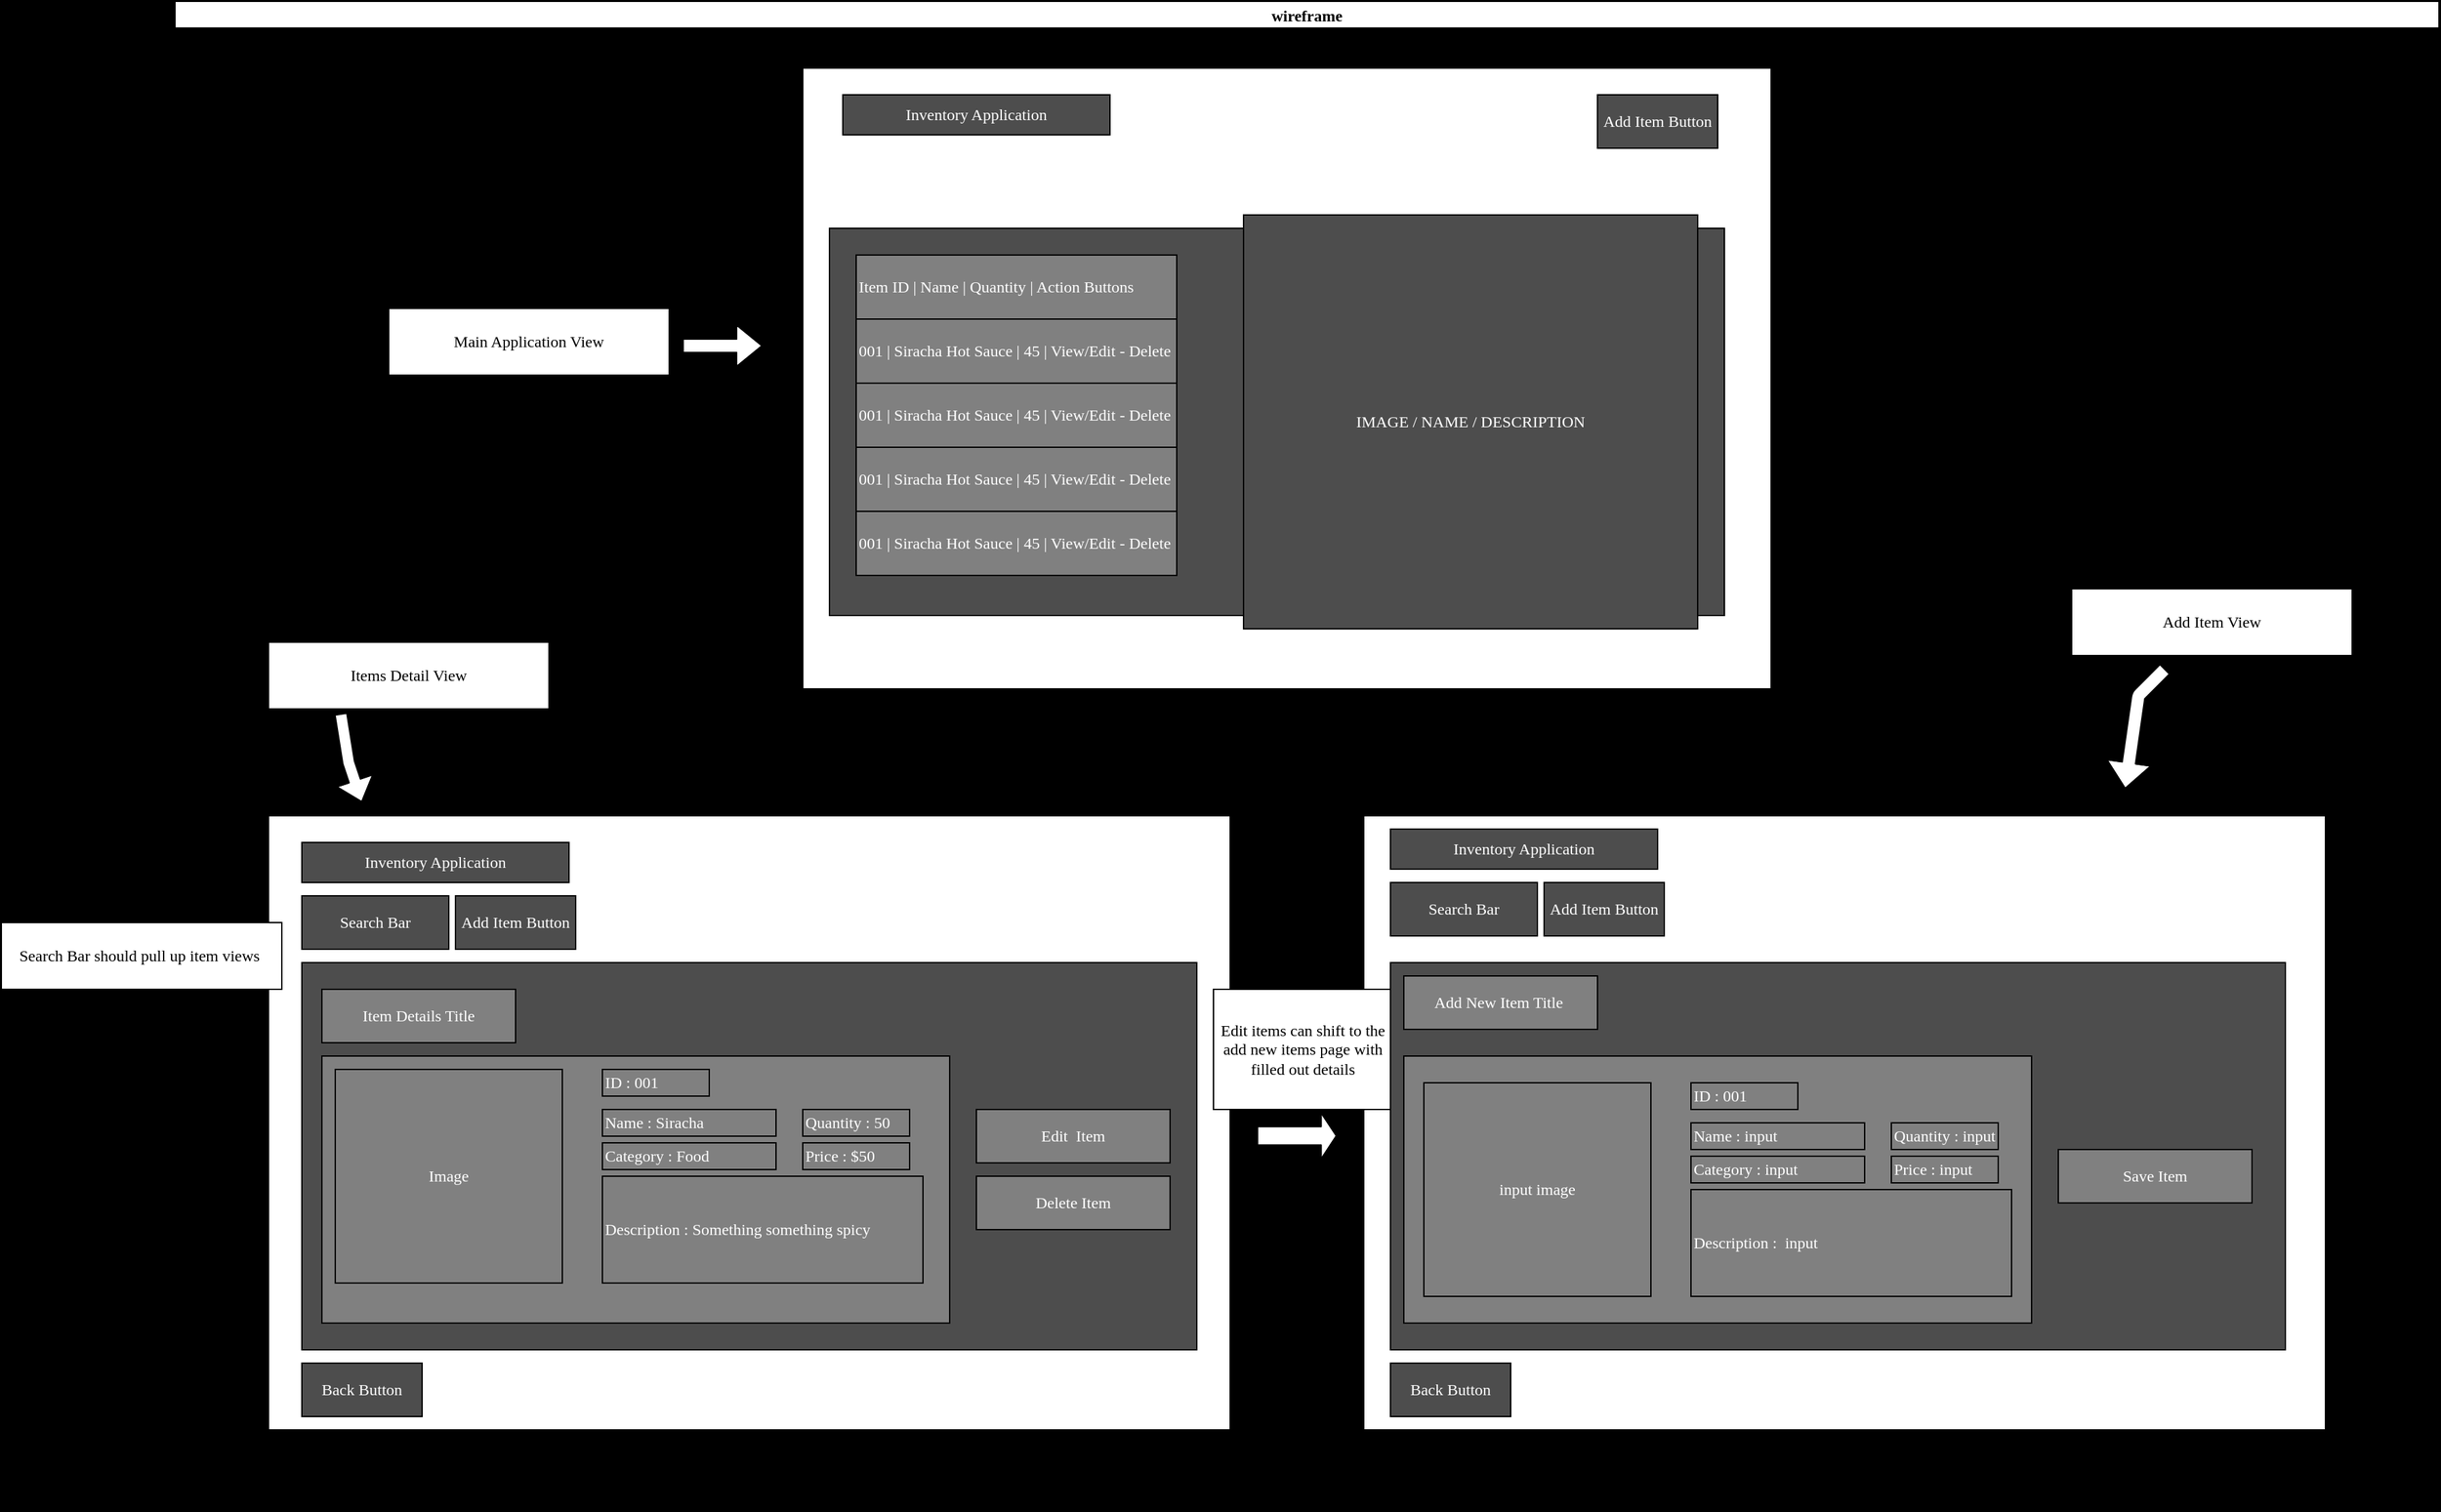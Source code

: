 <mxfile>
    <diagram id="Bw6o0LyGh3bSBO_NjMBy" name="Page-1">
        <mxGraphModel dx="3113" dy="2208" grid="1" gridSize="10" guides="1" tooltips="1" connect="1" arrows="1" fold="1" page="1" pageScale="1" pageWidth="1100" pageHeight="850" background="#000000" math="0" shadow="0">
            <root>
                <mxCell id="0"/>
                <mxCell id="1" parent="0"/>
                <mxCell id="11" value="wireframe" style="swimlane;startSize=20;horizontal=1;containerType=tree;newEdgeStyle={&quot;edgeStyle&quot;:&quot;elbowEdgeStyle&quot;,&quot;startArrow&quot;:&quot;none&quot;,&quot;endArrow&quot;:&quot;none&quot;};fontFamily=Times New Roman;movable=0;resizable=0;rotatable=0;deletable=0;editable=0;connectable=0;" vertex="1" parent="1">
                    <mxGeometry x="-390" y="-640" width="1695" height="1130" as="geometry"/>
                </mxCell>
                <UserObject label="" treeRoot="1" id="14">
                    <mxCell style="whiteSpace=wrap;html=1;align=center;treeFolding=1;treeMoving=1;newEdgeStyle={&quot;edgeStyle&quot;:&quot;elbowEdgeStyle&quot;,&quot;startArrow&quot;:&quot;none&quot;,&quot;endArrow&quot;:&quot;none&quot;};fontFamily=Times New Roman;" vertex="1" parent="11">
                        <mxGeometry x="470" y="50" width="725" height="465" as="geometry"/>
                    </mxCell>
                </UserObject>
                <mxCell id="16" value="Division" style="whiteSpace=wrap;html=1;align=center;verticalAlign=middle;treeFolding=1;treeMoving=1;newEdgeStyle={&quot;edgeStyle&quot;:&quot;elbowEdgeStyle&quot;,&quot;startArrow&quot;:&quot;none&quot;,&quot;endArrow&quot;:&quot;none&quot;};fontFamily=Times New Roman;" vertex="1" parent="11">
                    <mxGeometry x="890" y="610" width="720" height="460" as="geometry"/>
                </mxCell>
                <mxCell id="13" value="" style="edgeStyle=elbowEdgeStyle;elbow=vertical;sourcePerimeterSpacing=0;targetPerimeterSpacing=0;startArrow=none;endArrow=none;rounded=0;curved=0;fontFamily=Times New Roman;" edge="1" parent="11" source="14" target="16">
                    <mxGeometry relative="1" as="geometry"/>
                </mxCell>
                <mxCell id="15" value="Division" style="whiteSpace=wrap;html=1;align=center;verticalAlign=middle;treeFolding=1;treeMoving=1;newEdgeStyle={&quot;edgeStyle&quot;:&quot;elbowEdgeStyle&quot;,&quot;startArrow&quot;:&quot;none&quot;,&quot;endArrow&quot;:&quot;none&quot;};fontFamily=Times New Roman;" vertex="1" parent="11">
                    <mxGeometry x="70" y="610" width="720" height="460" as="geometry"/>
                </mxCell>
                <mxCell id="12" value="" style="edgeStyle=elbowEdgeStyle;elbow=vertical;sourcePerimeterSpacing=0;targetPerimeterSpacing=0;startArrow=none;endArrow=none;rounded=0;curved=0;fontFamily=Times New Roman;" edge="1" parent="11" source="14" target="15">
                    <mxGeometry relative="1" as="geometry"/>
                </mxCell>
                <mxCell id="20" value="Add Item Button" style="rounded=0;whiteSpace=wrap;html=1;fontFamily=Times New Roman;fontColor=#FFFFFF;fillColor=#4D4D4D;" vertex="1" parent="11">
                    <mxGeometry x="1065" y="70" width="90" height="40" as="geometry"/>
                </mxCell>
                <mxCell id="21" value="" style="rounded=0;whiteSpace=wrap;html=1;fontFamily=Times New Roman;fontColor=#FFFFFF;fillColor=#4D4D4D;" vertex="1" parent="11">
                    <mxGeometry x="490" y="170" width="670" height="290" as="geometry"/>
                </mxCell>
                <UserObject label="Main Application View" treeRoot="1" id="32">
                    <mxCell style="whiteSpace=wrap;html=1;align=center;treeFolding=1;treeMoving=1;newEdgeStyle={&quot;edgeStyle&quot;:&quot;elbowEdgeStyle&quot;,&quot;startArrow&quot;:&quot;none&quot;,&quot;endArrow&quot;:&quot;none&quot;};fontFamily=Times New Roman;" vertex="1" parent="11">
                        <mxGeometry x="160" y="230" width="210" height="50" as="geometry"/>
                    </mxCell>
                </UserObject>
                <mxCell id="33" value="" style="shape=flexArrow;endArrow=classic;html=1;fontFamily=Times New Roman;fontColor=#FFFFFF;fillColor=#FFFFFF;" edge="1" parent="11">
                    <mxGeometry width="50" height="50" relative="1" as="geometry">
                        <mxPoint x="380" y="258" as="sourcePoint"/>
                        <mxPoint x="440" y="258" as="targetPoint"/>
                        <Array as="points">
                            <mxPoint x="390" y="258"/>
                        </Array>
                    </mxGeometry>
                </mxCell>
                <mxCell id="34" value="" style="rounded=0;whiteSpace=wrap;html=1;fontFamily=Times New Roman;fontColor=#FFFFFF;fillColor=#4D4D4D;" vertex="1" parent="11">
                    <mxGeometry x="95" y="720" width="670" height="290" as="geometry"/>
                </mxCell>
                <mxCell id="38" value="Back Button" style="rounded=0;whiteSpace=wrap;html=1;fontFamily=Times New Roman;fontColor=#FFFFFF;fillColor=#4D4D4D;" vertex="1" parent="11">
                    <mxGeometry x="95" y="1020" width="90" height="40" as="geometry"/>
                </mxCell>
                <mxCell id="40" value="" style="group" vertex="1" connectable="0" parent="11">
                    <mxGeometry x="95" y="630" width="205" height="80" as="geometry"/>
                </mxCell>
                <mxCell id="18" value="Inventory Application" style="rounded=0;whiteSpace=wrap;html=1;fontFamily=Times New Roman;fontColor=#FFFFFF;fillColor=#4D4D4D;" vertex="1" parent="40">
                    <mxGeometry width="200" height="30" as="geometry"/>
                </mxCell>
                <mxCell id="36" value="Search Bar" style="rounded=0;whiteSpace=wrap;html=1;fontFamily=Times New Roman;fontColor=#FFFFFF;fillColor=#4D4D4D;" vertex="1" parent="40">
                    <mxGeometry y="40" width="110" height="40" as="geometry"/>
                </mxCell>
                <mxCell id="37" value="Add Item Button" style="rounded=0;whiteSpace=wrap;html=1;fontFamily=Times New Roman;fontColor=#FFFFFF;fillColor=#4D4D4D;" vertex="1" parent="40">
                    <mxGeometry x="115" y="40" width="90" height="40" as="geometry"/>
                </mxCell>
                <mxCell id="41" value="" style="group" vertex="1" connectable="0" parent="11">
                    <mxGeometry x="910" y="620" width="205" height="80" as="geometry"/>
                </mxCell>
                <mxCell id="42" value="Inventory Application" style="rounded=0;whiteSpace=wrap;html=1;fontFamily=Times New Roman;fontColor=#FFFFFF;fillColor=#4D4D4D;" vertex="1" parent="41">
                    <mxGeometry width="200" height="30" as="geometry"/>
                </mxCell>
                <mxCell id="43" value="Search Bar" style="rounded=0;whiteSpace=wrap;html=1;fontFamily=Times New Roman;fontColor=#FFFFFF;fillColor=#4D4D4D;" vertex="1" parent="41">
                    <mxGeometry y="40" width="110" height="40" as="geometry"/>
                </mxCell>
                <mxCell id="44" value="Add Item Button" style="rounded=0;whiteSpace=wrap;html=1;fontFamily=Times New Roman;fontColor=#FFFFFF;fillColor=#4D4D4D;" vertex="1" parent="41">
                    <mxGeometry x="115" y="40" width="90" height="40" as="geometry"/>
                </mxCell>
                <mxCell id="45" value="" style="rounded=0;whiteSpace=wrap;html=1;fontFamily=Times New Roman;fontColor=#FFFFFF;fillColor=#4D4D4D;" vertex="1" parent="11">
                    <mxGeometry x="910" y="720" width="670" height="290" as="geometry"/>
                </mxCell>
                <mxCell id="46" value="Back Button" style="rounded=0;whiteSpace=wrap;html=1;fontFamily=Times New Roman;fontColor=#FFFFFF;fillColor=#4D4D4D;" vertex="1" parent="11">
                    <mxGeometry x="910" y="1020" width="90" height="40" as="geometry"/>
                </mxCell>
                <mxCell id="47" value="Item Deta&lt;span style=&quot;color: rgba(0, 0, 0, 0); font-family: monospace; font-size: 0px; text-align: start;&quot;&gt;%3CmxGraphModel%3E%3Croot%3E%3CmxCell%20id%3D%220%22%2F%3E%3CmxCell%20id%3D%221%22%20parent%3D%220%22%2F%3E%3CmxCell%20id%3D%222%22%20value%3D%22%22%20style%3D%22rounded%3D0%3BwhiteSpace%3Dwrap%3Bhtml%3D1%3BfontFamily%3DTimes%20New%20Roman%3BfontColor%3D%23FFFFFF%3BfillColor%3D%234D4D4D%3B%22%20vertex%3D%221%22%20parent%3D%221%22%3E%3CmxGeometry%20x%3D%22-305%22%20y%3D%22120%22%20width%3D%22670%22%20height%3D%22290%22%20as%3D%22geometry%22%2F%3E%3C%2FmxCell%3E%3C%2Froot%3E%3C%2FmxGraphModel%3E&lt;/span&gt;ils Title" style="rounded=0;whiteSpace=wrap;html=1;fontFamily=Times New Roman;fontColor=#FFFFFF;fillColor=#808080;" vertex="1" parent="11">
                    <mxGeometry x="110" y="740" width="145" height="40" as="geometry"/>
                </mxCell>
                <mxCell id="48" value="&lt;p style=&quot;line-height: 120%;&quot;&gt;&lt;br&gt;&lt;/p&gt;" style="rounded=0;whiteSpace=wrap;html=1;fontFamily=Times New Roman;fontColor=#FFFFFF;fillColor=#808080;align=left;container=1;" vertex="1" parent="11">
                    <mxGeometry x="110" y="790" width="470" height="200" as="geometry"/>
                </mxCell>
                <mxCell id="50" value="Delete Item" style="rounded=0;whiteSpace=wrap;html=1;fontFamily=Times New Roman;fontColor=#FFFFFF;fillColor=#808080;" vertex="1" parent="11">
                    <mxGeometry x="600" y="880" width="145" height="40" as="geometry"/>
                </mxCell>
                <mxCell id="49" value="Edit&amp;nbsp; Item" style="rounded=0;whiteSpace=wrap;html=1;fontFamily=Times New Roman;fontColor=#FFFFFF;fillColor=#808080;" vertex="1" parent="11">
                    <mxGeometry x="600" y="830" width="145" height="40" as="geometry"/>
                </mxCell>
                <mxCell id="52" value="Add New Item Title&amp;nbsp;" style="rounded=0;whiteSpace=wrap;html=1;fontFamily=Times New Roman;fontColor=#FFFFFF;fillColor=#808080;" vertex="1" parent="11">
                    <mxGeometry x="920" y="730" width="145" height="40" as="geometry"/>
                </mxCell>
                <mxCell id="54" value="" style="rounded=0;whiteSpace=wrap;html=1;fontFamily=Times New Roman;fontColor=#FFFFFF;fillColor=#808080;" vertex="1" parent="11">
                    <mxGeometry x="920" y="790" width="470" height="200" as="geometry"/>
                </mxCell>
                <mxCell id="58" value="Save Item" style="rounded=0;whiteSpace=wrap;html=1;fontFamily=Times New Roman;fontColor=#FFFFFF;fillColor=#808080;" vertex="1" parent="11">
                    <mxGeometry x="1410" y="860" width="145" height="40" as="geometry"/>
                </mxCell>
                <mxCell id="115" value="" style="group" vertex="1" connectable="0" parent="11">
                    <mxGeometry x="120" y="800" width="440" height="160" as="geometry"/>
                </mxCell>
                <mxCell id="65" value="&lt;p style=&quot;line-height: 120%;&quot;&gt;Price : $50&lt;/p&gt;" style="rounded=0;whiteSpace=wrap;html=1;fontFamily=Times New Roman;fontColor=#FFFFFF;fillColor=#808080;align=left;" vertex="1" parent="115">
                    <mxGeometry x="350" y="55" width="80" height="20" as="geometry"/>
                </mxCell>
                <mxCell id="66" value="&lt;p style=&quot;line-height: 120%;&quot;&gt;Quantity : 50&lt;/p&gt;" style="rounded=0;whiteSpace=wrap;html=1;fontFamily=Times New Roman;fontColor=#FFFFFF;fillColor=#808080;align=left;" vertex="1" parent="115">
                    <mxGeometry x="350" y="30" width="80" height="20" as="geometry"/>
                </mxCell>
                <mxCell id="64" value="&lt;p style=&quot;line-height: 120%;&quot;&gt;Description : Something something spicy&lt;/p&gt;" style="rounded=0;whiteSpace=wrap;html=1;fontFamily=Times New Roman;fontColor=#FFFFFF;fillColor=#808080;align=left;" vertex="1" parent="115">
                    <mxGeometry x="200" y="80" width="240" height="80" as="geometry"/>
                </mxCell>
                <mxCell id="63" value="&lt;p style=&quot;line-height: 120%;&quot;&gt;Image&lt;/p&gt;" style="rounded=0;whiteSpace=wrap;html=1;fontFamily=Times New Roman;fontColor=#FFFFFF;fillColor=#808080;align=center;" vertex="1" parent="115">
                    <mxGeometry width="170" height="160" as="geometry"/>
                </mxCell>
                <mxCell id="62" value="&lt;p style=&quot;line-height: 120%;&quot;&gt;Category : Food&lt;/p&gt;" style="rounded=0;whiteSpace=wrap;html=1;fontFamily=Times New Roman;fontColor=#FFFFFF;fillColor=#808080;align=left;" vertex="1" parent="115">
                    <mxGeometry x="200" y="55" width="130" height="20" as="geometry"/>
                </mxCell>
                <mxCell id="61" value="&lt;p style=&quot;line-height: 120%;&quot;&gt;Name : Siracha&lt;/p&gt;" style="rounded=0;whiteSpace=wrap;html=1;fontFamily=Times New Roman;fontColor=#FFFFFF;fillColor=#808080;align=left;" vertex="1" parent="115">
                    <mxGeometry x="200" y="30" width="130" height="20" as="geometry"/>
                </mxCell>
                <mxCell id="60" value="&lt;p style=&quot;line-height: 120%;&quot;&gt;ID : 001&lt;/p&gt;" style="rounded=0;whiteSpace=wrap;html=1;fontFamily=Times New Roman;fontColor=#FFFFFF;fillColor=#808080;align=left;" vertex="1" parent="115">
                    <mxGeometry x="200" width="80" height="20" as="geometry"/>
                </mxCell>
                <mxCell id="116" value="" style="group" vertex="1" connectable="0" parent="11">
                    <mxGeometry x="935" y="810" width="440" height="160" as="geometry"/>
                </mxCell>
                <mxCell id="117" value="&lt;p style=&quot;line-height: 120%;&quot;&gt;Price : input&lt;/p&gt;" style="rounded=0;whiteSpace=wrap;html=1;fontFamily=Times New Roman;fontColor=#FFFFFF;fillColor=#808080;align=left;" vertex="1" parent="116">
                    <mxGeometry x="350" y="55" width="80" height="20" as="geometry"/>
                </mxCell>
                <mxCell id="118" value="&lt;p style=&quot;line-height: 120%;&quot;&gt;Quantity : input&lt;/p&gt;" style="rounded=0;whiteSpace=wrap;html=1;fontFamily=Times New Roman;fontColor=#FFFFFF;fillColor=#808080;align=left;" vertex="1" parent="116">
                    <mxGeometry x="350" y="30" width="80" height="20" as="geometry"/>
                </mxCell>
                <mxCell id="119" value="&lt;p style=&quot;line-height: 120%;&quot;&gt;Description :&amp;nbsp; input&lt;/p&gt;" style="rounded=0;whiteSpace=wrap;html=1;fontFamily=Times New Roman;fontColor=#FFFFFF;fillColor=#808080;align=left;" vertex="1" parent="116">
                    <mxGeometry x="200" y="80" width="240" height="80" as="geometry"/>
                </mxCell>
                <mxCell id="120" value="&lt;p style=&quot;line-height: 120%;&quot;&gt;input image&lt;/p&gt;" style="rounded=0;whiteSpace=wrap;html=1;fontFamily=Times New Roman;fontColor=#FFFFFF;fillColor=#808080;align=center;" vertex="1" parent="116">
                    <mxGeometry width="170" height="160" as="geometry"/>
                </mxCell>
                <mxCell id="121" value="&lt;p style=&quot;line-height: 120%;&quot;&gt;Category : input&lt;/p&gt;" style="rounded=0;whiteSpace=wrap;html=1;fontFamily=Times New Roman;fontColor=#FFFFFF;fillColor=#808080;align=left;" vertex="1" parent="116">
                    <mxGeometry x="200" y="55" width="130" height="20" as="geometry"/>
                </mxCell>
                <mxCell id="122" value="&lt;p style=&quot;line-height: 120%;&quot;&gt;Name : input&lt;/p&gt;" style="rounded=0;whiteSpace=wrap;html=1;fontFamily=Times New Roman;fontColor=#FFFFFF;fillColor=#808080;align=left;" vertex="1" parent="116">
                    <mxGeometry x="200" y="30" width="130" height="20" as="geometry"/>
                </mxCell>
                <mxCell id="123" value="&lt;p style=&quot;line-height: 120%;&quot;&gt;ID : 001&lt;/p&gt;" style="rounded=0;whiteSpace=wrap;html=1;fontFamily=Times New Roman;fontColor=#FFFFFF;fillColor=#808080;align=left;" vertex="1" parent="116">
                    <mxGeometry x="200" width="80" height="20" as="geometry"/>
                </mxCell>
                <mxCell id="126" value="" style="shape=flexArrow;endArrow=classic;html=1;fontFamily=Times New Roman;fontColor=#FFFFFF;fillColor=#FFFFFF;width=8.889;endSize=5.182;endWidth=18.586;exitX=0.258;exitY=1.069;exitDx=0;exitDy=0;exitPerimeter=0;" edge="1" parent="11" source="124">
                    <mxGeometry width="50" height="50" relative="1" as="geometry">
                        <mxPoint x="105" y="560" as="sourcePoint"/>
                        <mxPoint x="140" y="600" as="targetPoint"/>
                        <Array as="points">
                            <mxPoint x="130" y="570"/>
                        </Array>
                    </mxGeometry>
                </mxCell>
                <UserObject label="&amp;nbsp;Items Detail View&amp;nbsp;" treeRoot="1" id="124">
                    <mxCell style="whiteSpace=wrap;html=1;align=center;treeFolding=1;treeMoving=1;newEdgeStyle={&quot;edgeStyle&quot;:&quot;elbowEdgeStyle&quot;,&quot;startArrow&quot;:&quot;none&quot;,&quot;endArrow&quot;:&quot;none&quot;};fontFamily=Times New Roman;" vertex="1" parent="11">
                        <mxGeometry x="70" y="480" width="210" height="50" as="geometry"/>
                    </mxCell>
                </UserObject>
                <mxCell id="127" value="" style="shape=flexArrow;endArrow=classic;html=1;fontFamily=Times New Roman;fontColor=#FFFFFF;fillColor=#FFFFFF;width=10;endSize=6.111;endWidth=22.222;" edge="1" parent="11">
                    <mxGeometry width="50" height="50" relative="1" as="geometry">
                        <mxPoint x="1490" y="500" as="sourcePoint"/>
                        <mxPoint x="1460" y="590" as="targetPoint"/>
                        <Array as="points">
                            <mxPoint x="1470" y="520"/>
                        </Array>
                    </mxGeometry>
                </mxCell>
                <UserObject label="Add Item View" treeRoot="1" id="129">
                    <mxCell style="whiteSpace=wrap;html=1;align=center;treeFolding=1;treeMoving=1;newEdgeStyle={&quot;edgeStyle&quot;:&quot;elbowEdgeStyle&quot;,&quot;startArrow&quot;:&quot;none&quot;,&quot;endArrow&quot;:&quot;none&quot;};fontFamily=Times New Roman;" vertex="1" parent="11">
                        <mxGeometry x="1420" y="440" width="210" height="50" as="geometry"/>
                    </mxCell>
                </UserObject>
                <mxCell id="131" value="" style="shape=flexArrow;endArrow=classic;html=1;fontFamily=Times New Roman;fontColor=#FFFFFF;fillColor=#FFFFFF;width=13.684;endSize=3.474;" edge="1" parent="11">
                    <mxGeometry width="50" height="50" relative="1" as="geometry">
                        <mxPoint x="810" y="849.76" as="sourcePoint"/>
                        <mxPoint x="870" y="849.76" as="targetPoint"/>
                        <Array as="points">
                            <mxPoint x="820" y="849.76"/>
                        </Array>
                    </mxGeometry>
                </mxCell>
                <UserObject label="Edit items can shift to the add new items page with filled out details" treeRoot="1" id="132">
                    <mxCell style="whiteSpace=wrap;html=1;align=center;treeFolding=1;treeMoving=1;newEdgeStyle={&quot;edgeStyle&quot;:&quot;elbowEdgeStyle&quot;,&quot;startArrow&quot;:&quot;none&quot;,&quot;endArrow&quot;:&quot;none&quot;};fontFamily=Times New Roman;" vertex="1" parent="11">
                        <mxGeometry x="777.5" y="740" width="132.5" height="90" as="geometry"/>
                    </mxCell>
                </UserObject>
                <mxCell id="31" value="" style="group;movable=1;resizable=1;rotatable=1;deletable=1;editable=1;connectable=1;" vertex="1" connectable="0" parent="11">
                    <mxGeometry x="510" y="190" width="240" height="250" as="geometry"/>
                </mxCell>
                <mxCell id="24" value="001 | Siracha Hot Sauce | 45 | View/Edit - Delete" style="rounded=0;whiteSpace=wrap;html=1;fontFamily=Times New Roman;fontColor=#FFFFFF;fillColor=#808080;align=left;container=1;" vertex="1" parent="31">
                    <mxGeometry y="96" width="240.0" height="48" as="geometry"/>
                </mxCell>
                <mxCell id="133" value="" style="group;movable=1;resizable=1;rotatable=1;deletable=1;editable=1;connectable=1;" vertex="1" connectable="0" parent="31">
                    <mxGeometry width="240.0" height="250" as="geometry"/>
                </mxCell>
                <mxCell id="22" value="Item ID | Name | Quantity | Action Buttons" style="rounded=0;whiteSpace=wrap;html=1;fontFamily=Times New Roman;fontColor=#FFFFFF;fillColor=#808080;align=left;container=0;movable=1;resizable=1;rotatable=1;deletable=1;editable=1;connectable=1;" vertex="1" parent="133">
                    <mxGeometry width="240.0" height="48" as="geometry"/>
                </mxCell>
                <mxCell id="23" value="001 | Siracha Hot Sauce | 45 | View/Edit - Delete" style="rounded=0;whiteSpace=wrap;html=1;fontFamily=Times New Roman;fontColor=#FFFFFF;fillColor=#808080;align=left;movable=1;resizable=1;rotatable=1;deletable=1;editable=1;connectable=1;" vertex="1" parent="133">
                    <mxGeometry y="48" width="240.0" height="48" as="geometry"/>
                </mxCell>
                <mxCell id="30" value="001 | Siracha Hot Sauce | 45 | View/Edit - Delete" style="rounded=0;whiteSpace=wrap;html=1;fontFamily=Times New Roman;fontColor=#FFFFFF;fillColor=#808080;align=left;" vertex="1" parent="133">
                    <mxGeometry y="192" width="240.0" height="48" as="geometry"/>
                </mxCell>
                <mxCell id="29" value="001 | Siracha Hot Sauce | 45 | View/Edit - Delete" style="rounded=0;whiteSpace=wrap;html=1;fontFamily=Times New Roman;fontColor=#FFFFFF;fillColor=#808080;align=left;movable=1;resizable=1;rotatable=1;deletable=1;editable=1;connectable=1;" vertex="1" parent="133">
                    <mxGeometry y="144" width="240.0" height="48" as="geometry"/>
                </mxCell>
                <mxCell id="35" value="IMAGE / NAME / DESCRIPTION" style="rounded=0;whiteSpace=wrap;html=1;fontFamily=Times New Roman;fontColor=#FFFFFF;fillColor=#4D4D4D;" vertex="1" parent="11">
                    <mxGeometry x="800" y="160" width="340" height="310" as="geometry"/>
                </mxCell>
                <UserObject label="Search Bar should pull up item views&amp;nbsp;" treeRoot="1" id="130">
                    <mxCell style="whiteSpace=wrap;html=1;align=center;treeFolding=1;treeMoving=1;newEdgeStyle={&quot;edgeStyle&quot;:&quot;elbowEdgeStyle&quot;,&quot;startArrow&quot;:&quot;none&quot;,&quot;endArrow&quot;:&quot;none&quot;};fontFamily=Times New Roman;" vertex="1" parent="1">
                        <mxGeometry x="-520" y="50" width="210" height="50" as="geometry"/>
                    </mxCell>
                </UserObject>
                <mxCell id="135" value="Inventory Application" style="rounded=0;whiteSpace=wrap;html=1;fontFamily=Times New Roman;fontColor=#FFFFFF;fillColor=#4D4D4D;" vertex="1" parent="1">
                    <mxGeometry x="110" y="-570" width="200" height="30" as="geometry"/>
                </mxCell>
            </root>
        </mxGraphModel>
    </diagram>
</mxfile>